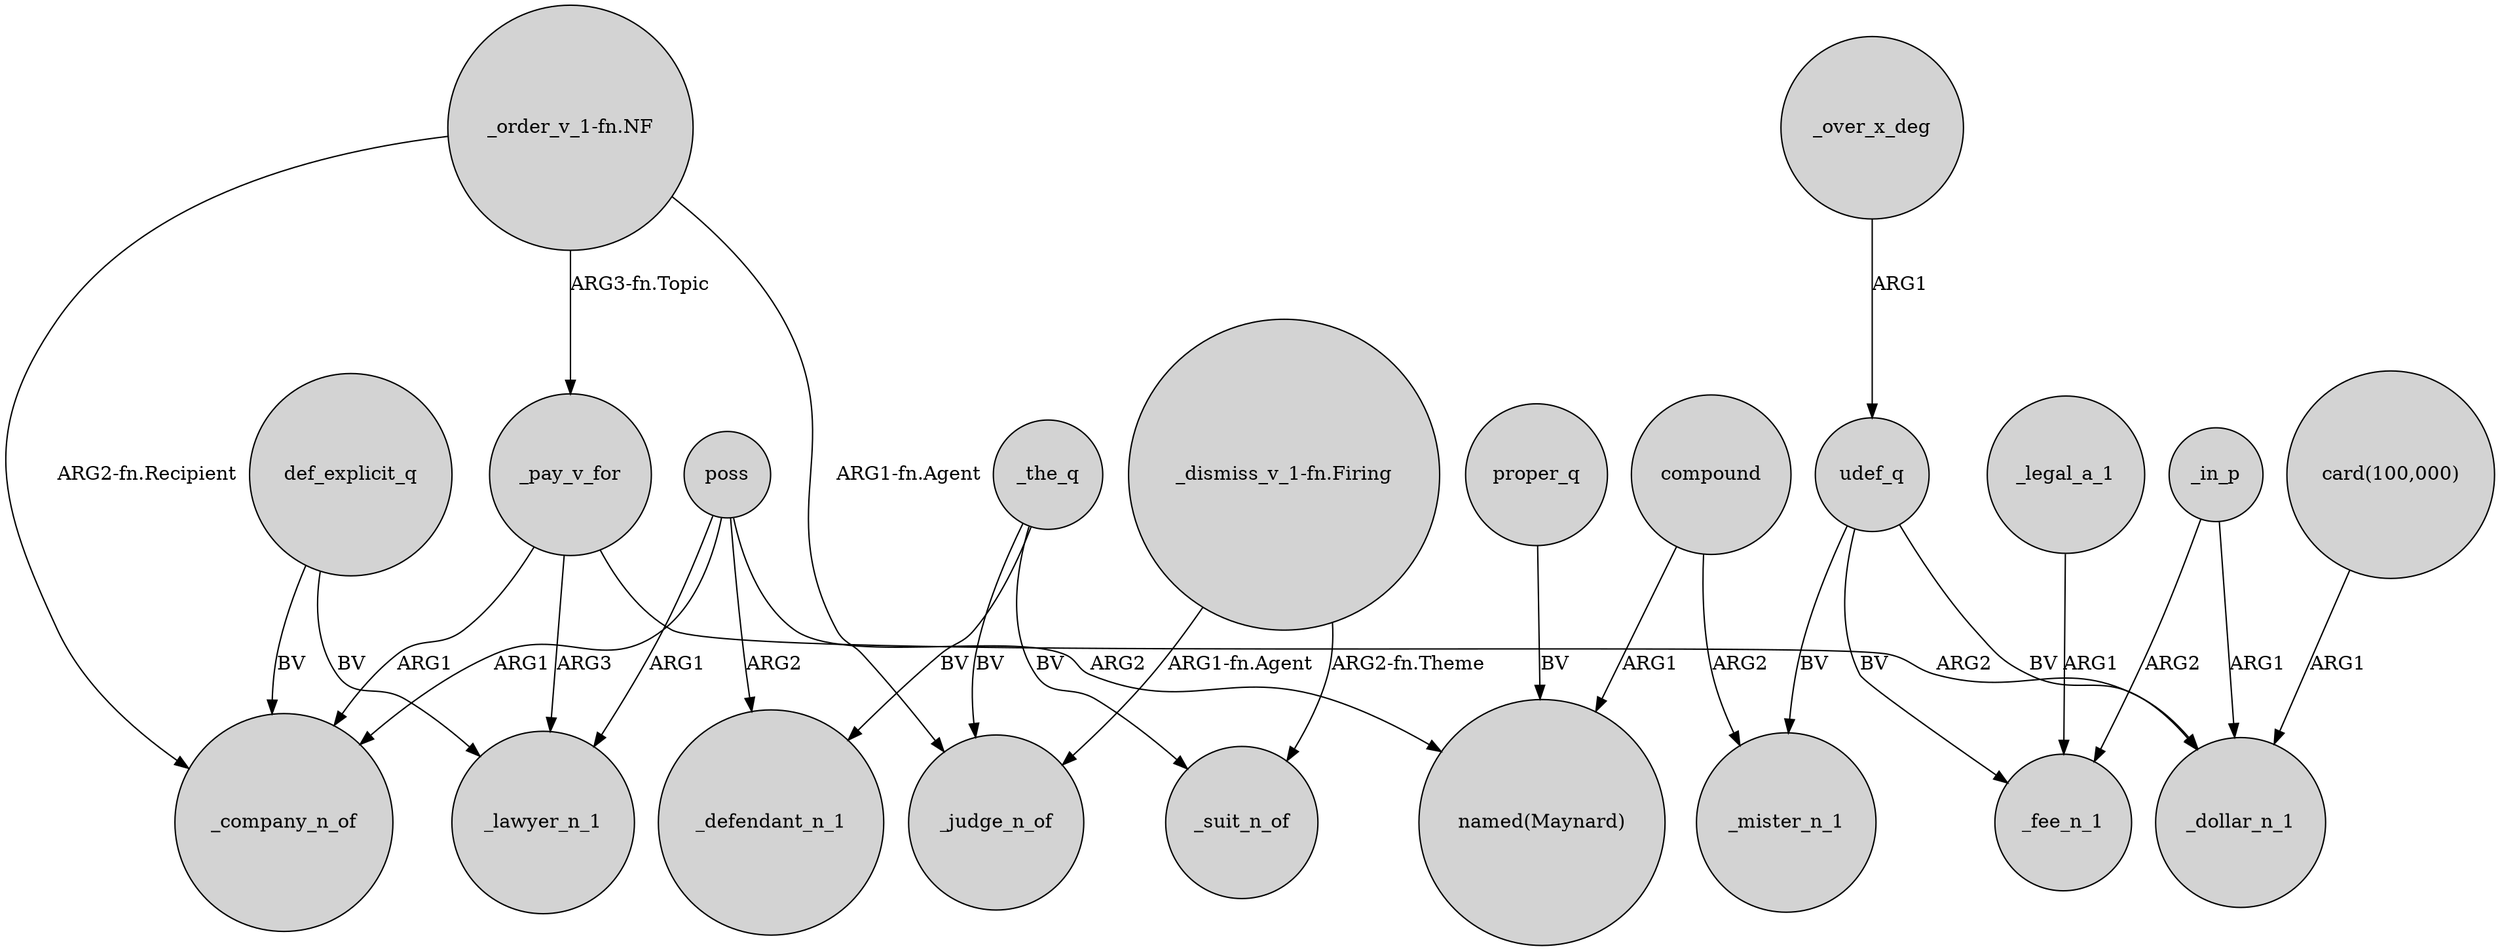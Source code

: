 digraph {
	node [shape=circle style=filled]
	def_explicit_q -> _lawyer_n_1 [label=BV]
	"_dismiss_v_1-fn.Firing" -> _judge_n_of [label="ARG1-fn.Agent"]
	udef_q -> _fee_n_1 [label=BV]
	compound -> _mister_n_1 [label=ARG2]
	_the_q -> _suit_n_of [label=BV]
	_pay_v_for -> _company_n_of [label=ARG1]
	"_order_v_1-fn.NF" -> _pay_v_for [label="ARG3-fn.Topic"]
	compound -> "named(Maynard)" [label=ARG1]
	poss -> "named(Maynard)" [label=ARG2]
	udef_q -> _mister_n_1 [label=BV]
	_the_q -> _defendant_n_1 [label=BV]
	_over_x_deg -> udef_q [label=ARG1]
	_pay_v_for -> _dollar_n_1 [label=ARG2]
	def_explicit_q -> _company_n_of [label=BV]
	"_order_v_1-fn.NF" -> _judge_n_of [label="ARG1-fn.Agent"]
	"card(100,000)" -> _dollar_n_1 [label=ARG1]
	_legal_a_1 -> _fee_n_1 [label=ARG1]
	proper_q -> "named(Maynard)" [label=BV]
	_in_p -> _fee_n_1 [label=ARG2]
	_in_p -> _dollar_n_1 [label=ARG1]
	poss -> _company_n_of [label=ARG1]
	_the_q -> _judge_n_of [label=BV]
	_pay_v_for -> _lawyer_n_1 [label=ARG3]
	"_dismiss_v_1-fn.Firing" -> _suit_n_of [label="ARG2-fn.Theme"]
	"_order_v_1-fn.NF" -> _company_n_of [label="ARG2-fn.Recipient"]
	udef_q -> _dollar_n_1 [label=BV]
	poss -> _defendant_n_1 [label=ARG2]
	poss -> _lawyer_n_1 [label=ARG1]
}
